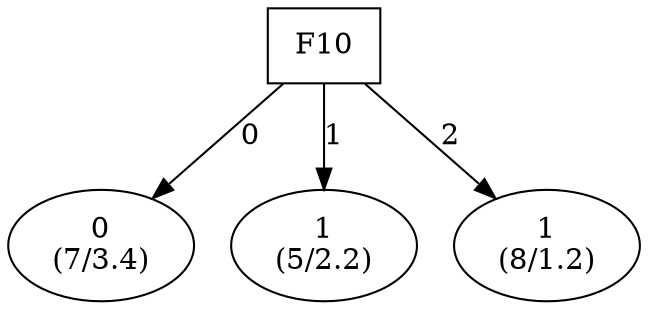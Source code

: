 digraph YaDT {
n0 [ shape=box, label="F10\n"]
n0 -> n1 [label="0"]
n1 [ shape=ellipse, label="0\n(7/3.4)"]
n0 -> n2 [label="1"]
n2 [ shape=ellipse, label="1\n(5/2.2)"]
n0 -> n3 [label="2"]
n3 [ shape=ellipse, label="1\n(8/1.2)"]
}
